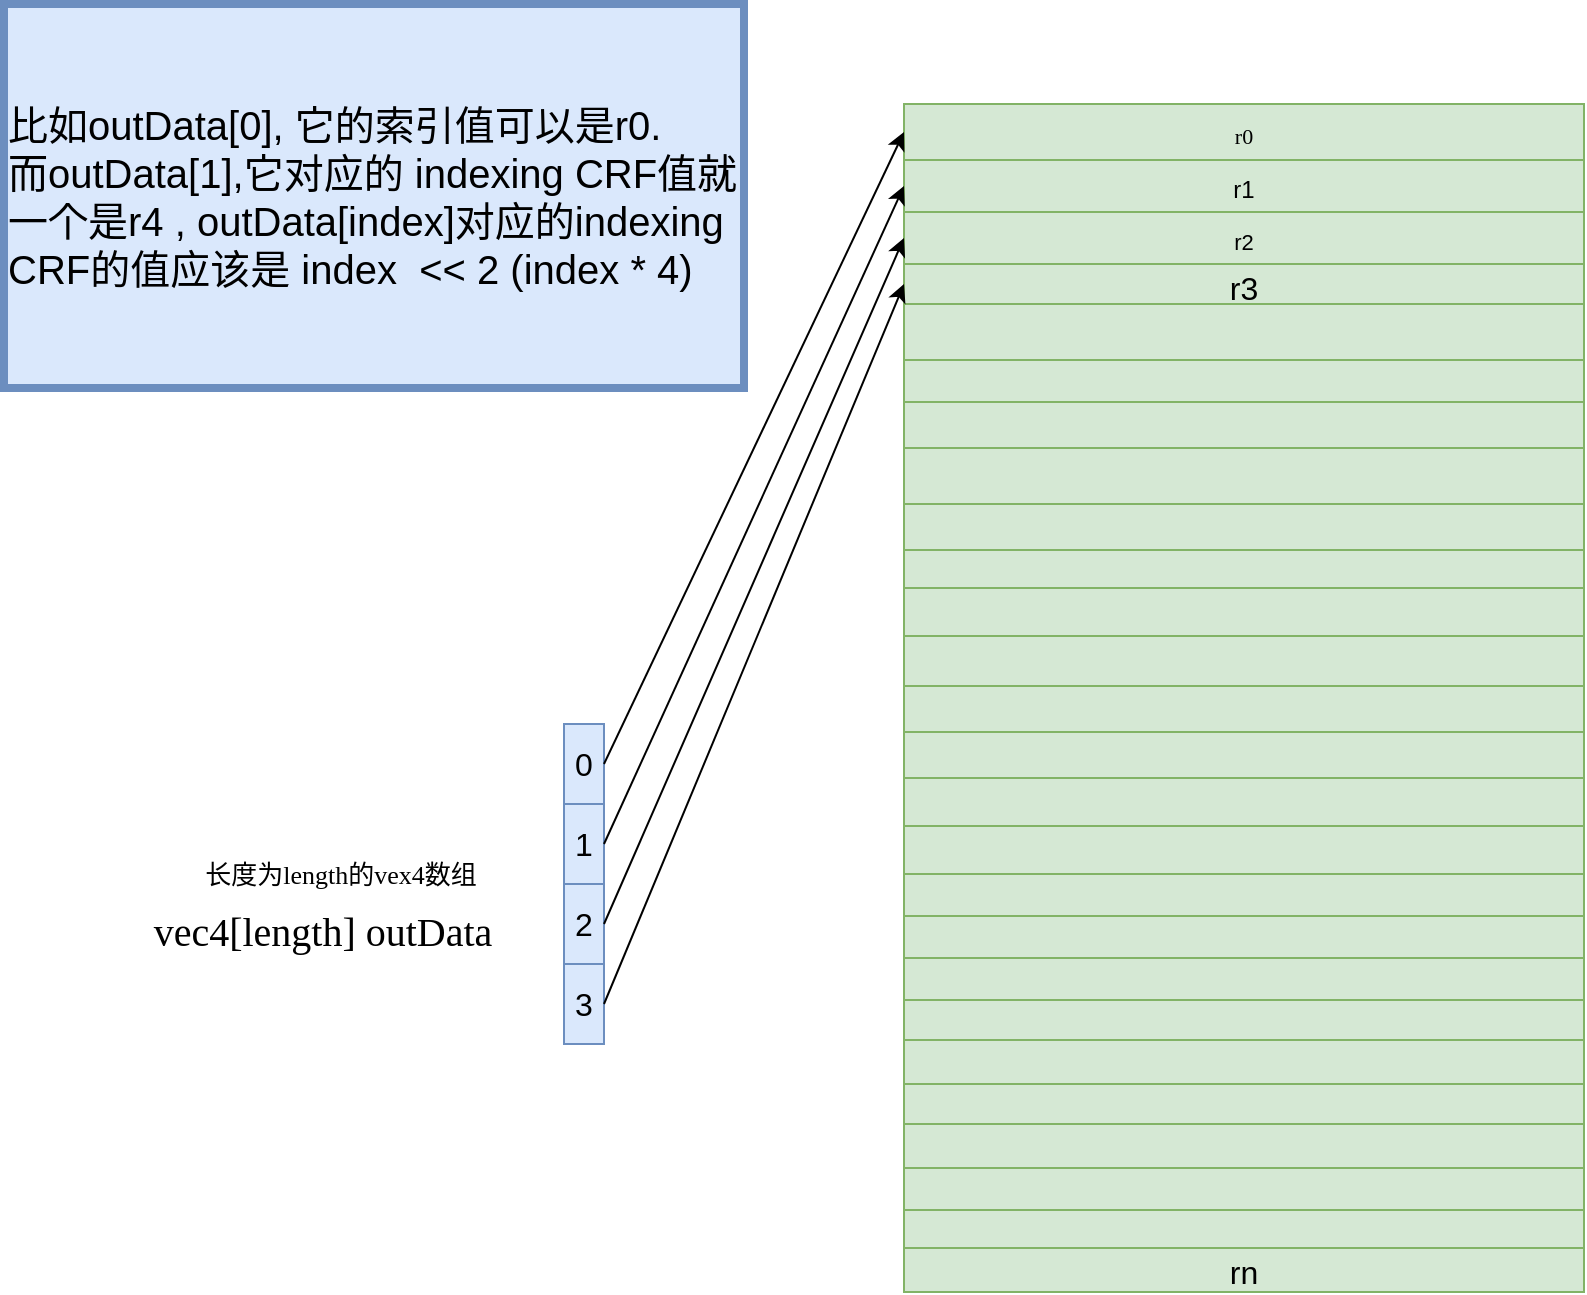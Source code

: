<mxfile version="21.6.3" type="github">
  <diagram name="第 1 页" id="V-5El9NdAYudc2t81AwE">
    <mxGraphModel dx="2261" dy="747" grid="0" gridSize="10" guides="1" tooltips="1" connect="1" arrows="1" fold="1" page="1" pageScale="1" pageWidth="827" pageHeight="1169" math="0" shadow="0">
      <root>
        <mxCell id="0" />
        <mxCell id="1" parent="0" />
        <mxCell id="VrlO5k5-_3cySzWohYTz-33" value="" style="group" vertex="1" connectable="0" parent="1">
          <mxGeometry x="-420" y="450" width="299" height="58" as="geometry" />
        </mxCell>
        <mxCell id="VrlO5k5-_3cySzWohYTz-31" value="&lt;font face=&quot;Consolas&quot;&gt;&lt;span style=&quot;font-size: 20px;&quot;&gt;vec4[length] outData&lt;/span&gt;&lt;/font&gt;" style="text;html=1;strokeColor=none;fillColor=none;align=center;verticalAlign=middle;whiteSpace=wrap;rounded=0;" vertex="1" parent="VrlO5k5-_3cySzWohYTz-33">
          <mxGeometry y="28" width="299" height="30" as="geometry" />
        </mxCell>
        <mxCell id="VrlO5k5-_3cySzWohYTz-32" value="&lt;font style=&quot;font-size: 13px;&quot; face=&quot;Consolas&quot;&gt;长度为length的vex4数组&lt;/font&gt;" style="text;html=1;strokeColor=none;fillColor=none;align=center;verticalAlign=middle;whiteSpace=wrap;rounded=0;" vertex="1" parent="VrlO5k5-_3cySzWohYTz-33">
          <mxGeometry x="77.5" width="160.5" height="30" as="geometry" />
        </mxCell>
        <mxCell id="VrlO5k5-_3cySzWohYTz-131" value="" style="shape=table;startSize=0;container=1;collapsible=0;childLayout=tableLayout;fontSize=16;fillColor=#d5e8d4;strokeColor=#82b366;fontFamily=Consolas;" vertex="1" parent="1">
          <mxGeometry x="20" y="80" width="340" height="594" as="geometry" />
        </mxCell>
        <mxCell id="VrlO5k5-_3cySzWohYTz-301" style="shape=tableRow;horizontal=0;startSize=0;swimlaneHead=0;swimlaneBody=0;strokeColor=inherit;top=0;left=0;bottom=0;right=0;collapsible=0;dropTarget=0;fillColor=none;points=[[0,0.5],[1,0.5]];portConstraint=eastwest;fontSize=16;" vertex="1" parent="VrlO5k5-_3cySzWohYTz-131">
          <mxGeometry width="340" height="28" as="geometry" />
        </mxCell>
        <mxCell id="VrlO5k5-_3cySzWohYTz-302" value="&lt;font style=&quot;font-size: 11px;&quot; face=&quot;Consolas&quot;&gt;r0&lt;/font&gt;" style="shape=partialRectangle;html=1;whiteSpace=wrap;connectable=0;strokeColor=inherit;overflow=hidden;fillColor=none;top=0;left=0;bottom=0;right=0;pointerEvents=1;fontSize=16;" vertex="1" parent="VrlO5k5-_3cySzWohYTz-301">
          <mxGeometry width="340" height="28" as="geometry">
            <mxRectangle width="340" height="28" as="alternateBounds" />
          </mxGeometry>
        </mxCell>
        <mxCell id="VrlO5k5-_3cySzWohYTz-288" style="shape=tableRow;horizontal=0;startSize=0;swimlaneHead=0;swimlaneBody=0;strokeColor=inherit;top=0;left=0;bottom=0;right=0;collapsible=0;dropTarget=0;fillColor=none;points=[[0,0.5],[1,0.5]];portConstraint=eastwest;fontSize=16;" vertex="1" parent="VrlO5k5-_3cySzWohYTz-131">
          <mxGeometry y="28" width="340" height="26" as="geometry" />
        </mxCell>
        <mxCell id="VrlO5k5-_3cySzWohYTz-289" value="&lt;font style=&quot;font-size: 12px;&quot;&gt;r1&lt;/font&gt;" style="shape=partialRectangle;html=1;whiteSpace=wrap;connectable=0;strokeColor=inherit;overflow=hidden;fillColor=none;top=0;left=0;bottom=0;right=0;pointerEvents=1;fontSize=16;" vertex="1" parent="VrlO5k5-_3cySzWohYTz-288">
          <mxGeometry width="340" height="26" as="geometry">
            <mxRectangle width="340" height="26" as="alternateBounds" />
          </mxGeometry>
        </mxCell>
        <mxCell id="VrlO5k5-_3cySzWohYTz-275" style="shape=tableRow;horizontal=0;startSize=0;swimlaneHead=0;swimlaneBody=0;strokeColor=inherit;top=0;left=0;bottom=0;right=0;collapsible=0;dropTarget=0;fillColor=none;points=[[0,0.5],[1,0.5]];portConstraint=eastwest;fontSize=16;" vertex="1" parent="VrlO5k5-_3cySzWohYTz-131">
          <mxGeometry y="54" width="340" height="26" as="geometry" />
        </mxCell>
        <mxCell id="VrlO5k5-_3cySzWohYTz-276" value="&lt;font style=&quot;font-size: 11px;&quot;&gt;r2&lt;/font&gt;" style="shape=partialRectangle;html=1;whiteSpace=wrap;connectable=0;strokeColor=inherit;overflow=hidden;fillColor=none;top=0;left=0;bottom=0;right=0;pointerEvents=1;fontSize=16;" vertex="1" parent="VrlO5k5-_3cySzWohYTz-275">
          <mxGeometry width="340" height="26" as="geometry">
            <mxRectangle width="340" height="26" as="alternateBounds" />
          </mxGeometry>
        </mxCell>
        <mxCell id="VrlO5k5-_3cySzWohYTz-262" style="shape=tableRow;horizontal=0;startSize=0;swimlaneHead=0;swimlaneBody=0;strokeColor=inherit;top=0;left=0;bottom=0;right=0;collapsible=0;dropTarget=0;fillColor=none;points=[[0,0.5],[1,0.5]];portConstraint=eastwest;fontSize=16;" vertex="1" parent="VrlO5k5-_3cySzWohYTz-131">
          <mxGeometry y="80" width="340" height="20" as="geometry" />
        </mxCell>
        <mxCell id="VrlO5k5-_3cySzWohYTz-263" value="r3" style="shape=partialRectangle;html=1;whiteSpace=wrap;connectable=0;strokeColor=inherit;overflow=hidden;fillColor=none;top=0;left=0;bottom=0;right=0;pointerEvents=1;fontSize=16;" vertex="1" parent="VrlO5k5-_3cySzWohYTz-262">
          <mxGeometry width="340" height="20" as="geometry">
            <mxRectangle width="340" height="20" as="alternateBounds" />
          </mxGeometry>
        </mxCell>
        <mxCell id="VrlO5k5-_3cySzWohYTz-249" style="shape=tableRow;horizontal=0;startSize=0;swimlaneHead=0;swimlaneBody=0;strokeColor=inherit;top=0;left=0;bottom=0;right=0;collapsible=0;dropTarget=0;fillColor=none;points=[[0,0.5],[1,0.5]];portConstraint=eastwest;fontSize=16;" vertex="1" parent="VrlO5k5-_3cySzWohYTz-131">
          <mxGeometry y="100" width="340" height="28" as="geometry" />
        </mxCell>
        <mxCell id="VrlO5k5-_3cySzWohYTz-250" style="shape=partialRectangle;html=1;whiteSpace=wrap;connectable=0;strokeColor=inherit;overflow=hidden;fillColor=none;top=0;left=0;bottom=0;right=0;pointerEvents=1;fontSize=16;" vertex="1" parent="VrlO5k5-_3cySzWohYTz-249">
          <mxGeometry width="340" height="28" as="geometry">
            <mxRectangle width="340" height="28" as="alternateBounds" />
          </mxGeometry>
        </mxCell>
        <mxCell id="VrlO5k5-_3cySzWohYTz-236" style="shape=tableRow;horizontal=0;startSize=0;swimlaneHead=0;swimlaneBody=0;strokeColor=inherit;top=0;left=0;bottom=0;right=0;collapsible=0;dropTarget=0;fillColor=none;points=[[0,0.5],[1,0.5]];portConstraint=eastwest;fontSize=16;" vertex="1" parent="VrlO5k5-_3cySzWohYTz-131">
          <mxGeometry y="128" width="340" height="21" as="geometry" />
        </mxCell>
        <mxCell id="VrlO5k5-_3cySzWohYTz-237" style="shape=partialRectangle;html=1;whiteSpace=wrap;connectable=0;strokeColor=inherit;overflow=hidden;fillColor=none;top=0;left=0;bottom=0;right=0;pointerEvents=1;fontSize=16;" vertex="1" parent="VrlO5k5-_3cySzWohYTz-236">
          <mxGeometry width="340" height="21" as="geometry">
            <mxRectangle width="340" height="21" as="alternateBounds" />
          </mxGeometry>
        </mxCell>
        <mxCell id="VrlO5k5-_3cySzWohYTz-223" style="shape=tableRow;horizontal=0;startSize=0;swimlaneHead=0;swimlaneBody=0;strokeColor=inherit;top=0;left=0;bottom=0;right=0;collapsible=0;dropTarget=0;fillColor=none;points=[[0,0.5],[1,0.5]];portConstraint=eastwest;fontSize=16;" vertex="1" parent="VrlO5k5-_3cySzWohYTz-131">
          <mxGeometry y="149" width="340" height="23" as="geometry" />
        </mxCell>
        <mxCell id="VrlO5k5-_3cySzWohYTz-224" style="shape=partialRectangle;html=1;whiteSpace=wrap;connectable=0;strokeColor=inherit;overflow=hidden;fillColor=none;top=0;left=0;bottom=0;right=0;pointerEvents=1;fontSize=16;" vertex="1" parent="VrlO5k5-_3cySzWohYTz-223">
          <mxGeometry width="340" height="23" as="geometry">
            <mxRectangle width="340" height="23" as="alternateBounds" />
          </mxGeometry>
        </mxCell>
        <mxCell id="VrlO5k5-_3cySzWohYTz-210" style="shape=tableRow;horizontal=0;startSize=0;swimlaneHead=0;swimlaneBody=0;strokeColor=inherit;top=0;left=0;bottom=0;right=0;collapsible=0;dropTarget=0;fillColor=none;points=[[0,0.5],[1,0.5]];portConstraint=eastwest;fontSize=16;" vertex="1" parent="VrlO5k5-_3cySzWohYTz-131">
          <mxGeometry y="172" width="340" height="28" as="geometry" />
        </mxCell>
        <mxCell id="VrlO5k5-_3cySzWohYTz-211" style="shape=partialRectangle;html=1;whiteSpace=wrap;connectable=0;strokeColor=inherit;overflow=hidden;fillColor=none;top=0;left=0;bottom=0;right=0;pointerEvents=1;fontSize=16;" vertex="1" parent="VrlO5k5-_3cySzWohYTz-210">
          <mxGeometry width="340" height="28" as="geometry">
            <mxRectangle width="340" height="28" as="alternateBounds" />
          </mxGeometry>
        </mxCell>
        <mxCell id="VrlO5k5-_3cySzWohYTz-197" style="shape=tableRow;horizontal=0;startSize=0;swimlaneHead=0;swimlaneBody=0;strokeColor=inherit;top=0;left=0;bottom=0;right=0;collapsible=0;dropTarget=0;fillColor=none;points=[[0,0.5],[1,0.5]];portConstraint=eastwest;fontSize=16;" vertex="1" parent="VrlO5k5-_3cySzWohYTz-131">
          <mxGeometry y="200" width="340" height="23" as="geometry" />
        </mxCell>
        <mxCell id="VrlO5k5-_3cySzWohYTz-198" style="shape=partialRectangle;html=1;whiteSpace=wrap;connectable=0;strokeColor=inherit;overflow=hidden;fillColor=none;top=0;left=0;bottom=0;right=0;pointerEvents=1;fontSize=16;" vertex="1" parent="VrlO5k5-_3cySzWohYTz-197">
          <mxGeometry width="340" height="23" as="geometry">
            <mxRectangle width="340" height="23" as="alternateBounds" />
          </mxGeometry>
        </mxCell>
        <mxCell id="VrlO5k5-_3cySzWohYTz-132" value="" style="shape=tableRow;horizontal=0;startSize=0;swimlaneHead=0;swimlaneBody=0;strokeColor=inherit;top=0;left=0;bottom=0;right=0;collapsible=0;dropTarget=0;fillColor=none;points=[[0,0.5],[1,0.5]];portConstraint=eastwest;fontSize=16;" vertex="1" parent="VrlO5k5-_3cySzWohYTz-131">
          <mxGeometry y="223" width="340" height="19" as="geometry" />
        </mxCell>
        <mxCell id="VrlO5k5-_3cySzWohYTz-182" style="shape=partialRectangle;html=1;whiteSpace=wrap;connectable=0;strokeColor=inherit;overflow=hidden;fillColor=none;top=0;left=0;bottom=0;right=0;pointerEvents=1;fontSize=16;" vertex="1" parent="VrlO5k5-_3cySzWohYTz-132">
          <mxGeometry width="340" height="19" as="geometry">
            <mxRectangle width="340" height="19" as="alternateBounds" />
          </mxGeometry>
        </mxCell>
        <mxCell id="VrlO5k5-_3cySzWohYTz-572" style="shape=tableRow;horizontal=0;startSize=0;swimlaneHead=0;swimlaneBody=0;strokeColor=inherit;top=0;left=0;bottom=0;right=0;collapsible=0;dropTarget=0;fillColor=none;points=[[0,0.5],[1,0.5]];portConstraint=eastwest;fontSize=16;" vertex="1" parent="VrlO5k5-_3cySzWohYTz-131">
          <mxGeometry y="242" width="340" height="24" as="geometry" />
        </mxCell>
        <mxCell id="VrlO5k5-_3cySzWohYTz-573" style="shape=partialRectangle;html=1;whiteSpace=wrap;connectable=0;strokeColor=inherit;overflow=hidden;fillColor=none;top=0;left=0;bottom=0;right=0;pointerEvents=1;fontSize=16;" vertex="1" parent="VrlO5k5-_3cySzWohYTz-572">
          <mxGeometry width="340" height="24" as="geometry">
            <mxRectangle width="340" height="24" as="alternateBounds" />
          </mxGeometry>
        </mxCell>
        <mxCell id="VrlO5k5-_3cySzWohYTz-574" style="shape=tableRow;horizontal=0;startSize=0;swimlaneHead=0;swimlaneBody=0;strokeColor=inherit;top=0;left=0;bottom=0;right=0;collapsible=0;dropTarget=0;fillColor=none;points=[[0,0.5],[1,0.5]];portConstraint=eastwest;fontSize=16;" vertex="1" parent="VrlO5k5-_3cySzWohYTz-131">
          <mxGeometry y="266" width="340" height="25" as="geometry" />
        </mxCell>
        <mxCell id="VrlO5k5-_3cySzWohYTz-575" style="shape=partialRectangle;html=1;whiteSpace=wrap;connectable=0;strokeColor=inherit;overflow=hidden;fillColor=none;top=0;left=0;bottom=0;right=0;pointerEvents=1;fontSize=16;" vertex="1" parent="VrlO5k5-_3cySzWohYTz-574">
          <mxGeometry width="340" height="25" as="geometry">
            <mxRectangle width="340" height="25" as="alternateBounds" />
          </mxGeometry>
        </mxCell>
        <mxCell id="VrlO5k5-_3cySzWohYTz-576" style="shape=tableRow;horizontal=0;startSize=0;swimlaneHead=0;swimlaneBody=0;strokeColor=inherit;top=0;left=0;bottom=0;right=0;collapsible=0;dropTarget=0;fillColor=none;points=[[0,0.5],[1,0.5]];portConstraint=eastwest;fontSize=16;" vertex="1" parent="VrlO5k5-_3cySzWohYTz-131">
          <mxGeometry y="291" width="340" height="23" as="geometry" />
        </mxCell>
        <mxCell id="VrlO5k5-_3cySzWohYTz-577" style="shape=partialRectangle;html=1;whiteSpace=wrap;connectable=0;strokeColor=inherit;overflow=hidden;fillColor=none;top=0;left=0;bottom=0;right=0;pointerEvents=1;fontSize=16;" vertex="1" parent="VrlO5k5-_3cySzWohYTz-576">
          <mxGeometry width="340" height="23" as="geometry">
            <mxRectangle width="340" height="23" as="alternateBounds" />
          </mxGeometry>
        </mxCell>
        <mxCell id="VrlO5k5-_3cySzWohYTz-578" style="shape=tableRow;horizontal=0;startSize=0;swimlaneHead=0;swimlaneBody=0;strokeColor=inherit;top=0;left=0;bottom=0;right=0;collapsible=0;dropTarget=0;fillColor=none;points=[[0,0.5],[1,0.5]];portConstraint=eastwest;fontSize=16;" vertex="1" parent="VrlO5k5-_3cySzWohYTz-131">
          <mxGeometry y="314" width="340" height="23" as="geometry" />
        </mxCell>
        <mxCell id="VrlO5k5-_3cySzWohYTz-579" style="shape=partialRectangle;html=1;whiteSpace=wrap;connectable=0;strokeColor=inherit;overflow=hidden;fillColor=none;top=0;left=0;bottom=0;right=0;pointerEvents=1;fontSize=16;" vertex="1" parent="VrlO5k5-_3cySzWohYTz-578">
          <mxGeometry width="340" height="23" as="geometry">
            <mxRectangle width="340" height="23" as="alternateBounds" />
          </mxGeometry>
        </mxCell>
        <mxCell id="VrlO5k5-_3cySzWohYTz-580" style="shape=tableRow;horizontal=0;startSize=0;swimlaneHead=0;swimlaneBody=0;strokeColor=inherit;top=0;left=0;bottom=0;right=0;collapsible=0;dropTarget=0;fillColor=none;points=[[0,0.5],[1,0.5]];portConstraint=eastwest;fontSize=16;" vertex="1" parent="VrlO5k5-_3cySzWohYTz-131">
          <mxGeometry y="337" width="340" height="24" as="geometry" />
        </mxCell>
        <mxCell id="VrlO5k5-_3cySzWohYTz-581" style="shape=partialRectangle;html=1;whiteSpace=wrap;connectable=0;strokeColor=inherit;overflow=hidden;fillColor=none;top=0;left=0;bottom=0;right=0;pointerEvents=1;fontSize=16;" vertex="1" parent="VrlO5k5-_3cySzWohYTz-580">
          <mxGeometry width="340" height="24" as="geometry">
            <mxRectangle width="340" height="24" as="alternateBounds" />
          </mxGeometry>
        </mxCell>
        <mxCell id="VrlO5k5-_3cySzWohYTz-136" value="" style="shape=tableRow;horizontal=0;startSize=0;swimlaneHead=0;swimlaneBody=0;strokeColor=inherit;top=0;left=0;bottom=0;right=0;collapsible=0;dropTarget=0;fillColor=none;points=[[0,0.5],[1,0.5]];portConstraint=eastwest;fontSize=16;" vertex="1" parent="VrlO5k5-_3cySzWohYTz-131">
          <mxGeometry y="361" width="340" height="24" as="geometry" />
        </mxCell>
        <mxCell id="VrlO5k5-_3cySzWohYTz-183" style="shape=partialRectangle;html=1;whiteSpace=wrap;connectable=0;strokeColor=inherit;overflow=hidden;fillColor=none;top=0;left=0;bottom=0;right=0;pointerEvents=1;fontSize=16;" vertex="1" parent="VrlO5k5-_3cySzWohYTz-136">
          <mxGeometry width="340" height="24" as="geometry">
            <mxRectangle width="340" height="24" as="alternateBounds" />
          </mxGeometry>
        </mxCell>
        <mxCell id="VrlO5k5-_3cySzWohYTz-140" value="" style="shape=tableRow;horizontal=0;startSize=0;swimlaneHead=0;swimlaneBody=0;strokeColor=inherit;top=0;left=0;bottom=0;right=0;collapsible=0;dropTarget=0;fillColor=none;points=[[0,0.5],[1,0.5]];portConstraint=eastwest;fontSize=16;" vertex="1" parent="VrlO5k5-_3cySzWohYTz-131">
          <mxGeometry y="385" width="340" height="21" as="geometry" />
        </mxCell>
        <mxCell id="VrlO5k5-_3cySzWohYTz-184" style="shape=partialRectangle;html=1;whiteSpace=wrap;connectable=0;strokeColor=inherit;overflow=hidden;fillColor=none;top=0;left=0;bottom=0;right=0;pointerEvents=1;fontSize=16;" vertex="1" parent="VrlO5k5-_3cySzWohYTz-140">
          <mxGeometry width="340" height="21" as="geometry">
            <mxRectangle width="340" height="21" as="alternateBounds" />
          </mxGeometry>
        </mxCell>
        <mxCell id="VrlO5k5-_3cySzWohYTz-554" style="shape=tableRow;horizontal=0;startSize=0;swimlaneHead=0;swimlaneBody=0;strokeColor=inherit;top=0;left=0;bottom=0;right=0;collapsible=0;dropTarget=0;fillColor=none;points=[[0,0.5],[1,0.5]];portConstraint=eastwest;fontSize=16;" vertex="1" parent="VrlO5k5-_3cySzWohYTz-131">
          <mxGeometry y="406" width="340" height="21" as="geometry" />
        </mxCell>
        <mxCell id="VrlO5k5-_3cySzWohYTz-555" style="shape=partialRectangle;html=1;whiteSpace=wrap;connectable=0;strokeColor=inherit;overflow=hidden;fillColor=none;top=0;left=0;bottom=0;right=0;pointerEvents=1;fontSize=16;" vertex="1" parent="VrlO5k5-_3cySzWohYTz-554">
          <mxGeometry width="340" height="21" as="geometry">
            <mxRectangle width="340" height="21" as="alternateBounds" />
          </mxGeometry>
        </mxCell>
        <mxCell id="VrlO5k5-_3cySzWohYTz-556" style="shape=tableRow;horizontal=0;startSize=0;swimlaneHead=0;swimlaneBody=0;strokeColor=inherit;top=0;left=0;bottom=0;right=0;collapsible=0;dropTarget=0;fillColor=none;points=[[0,0.5],[1,0.5]];portConstraint=eastwest;fontSize=16;" vertex="1" parent="VrlO5k5-_3cySzWohYTz-131">
          <mxGeometry y="427" width="340" height="21" as="geometry" />
        </mxCell>
        <mxCell id="VrlO5k5-_3cySzWohYTz-557" style="shape=partialRectangle;html=1;whiteSpace=wrap;connectable=0;strokeColor=inherit;overflow=hidden;fillColor=none;top=0;left=0;bottom=0;right=0;pointerEvents=1;fontSize=16;" vertex="1" parent="VrlO5k5-_3cySzWohYTz-556">
          <mxGeometry width="340" height="21" as="geometry">
            <mxRectangle width="340" height="21" as="alternateBounds" />
          </mxGeometry>
        </mxCell>
        <mxCell id="VrlO5k5-_3cySzWohYTz-558" style="shape=tableRow;horizontal=0;startSize=0;swimlaneHead=0;swimlaneBody=0;strokeColor=inherit;top=0;left=0;bottom=0;right=0;collapsible=0;dropTarget=0;fillColor=none;points=[[0,0.5],[1,0.5]];portConstraint=eastwest;fontSize=16;" vertex="1" parent="VrlO5k5-_3cySzWohYTz-131">
          <mxGeometry y="448" width="340" height="20" as="geometry" />
        </mxCell>
        <mxCell id="VrlO5k5-_3cySzWohYTz-559" style="shape=partialRectangle;html=1;whiteSpace=wrap;connectable=0;strokeColor=inherit;overflow=hidden;fillColor=none;top=0;left=0;bottom=0;right=0;pointerEvents=1;fontSize=16;" vertex="1" parent="VrlO5k5-_3cySzWohYTz-558">
          <mxGeometry width="340" height="20" as="geometry">
            <mxRectangle width="340" height="20" as="alternateBounds" />
          </mxGeometry>
        </mxCell>
        <mxCell id="VrlO5k5-_3cySzWohYTz-560" style="shape=tableRow;horizontal=0;startSize=0;swimlaneHead=0;swimlaneBody=0;strokeColor=inherit;top=0;left=0;bottom=0;right=0;collapsible=0;dropTarget=0;fillColor=none;points=[[0,0.5],[1,0.5]];portConstraint=eastwest;fontSize=16;" vertex="1" parent="VrlO5k5-_3cySzWohYTz-131">
          <mxGeometry y="468" width="340" height="22" as="geometry" />
        </mxCell>
        <mxCell id="VrlO5k5-_3cySzWohYTz-561" style="shape=partialRectangle;html=1;whiteSpace=wrap;connectable=0;strokeColor=inherit;overflow=hidden;fillColor=none;top=0;left=0;bottom=0;right=0;pointerEvents=1;fontSize=16;" vertex="1" parent="VrlO5k5-_3cySzWohYTz-560">
          <mxGeometry width="340" height="22" as="geometry">
            <mxRectangle width="340" height="22" as="alternateBounds" />
          </mxGeometry>
        </mxCell>
        <mxCell id="VrlO5k5-_3cySzWohYTz-562" style="shape=tableRow;horizontal=0;startSize=0;swimlaneHead=0;swimlaneBody=0;strokeColor=inherit;top=0;left=0;bottom=0;right=0;collapsible=0;dropTarget=0;fillColor=none;points=[[0,0.5],[1,0.5]];portConstraint=eastwest;fontSize=16;" vertex="1" parent="VrlO5k5-_3cySzWohYTz-131">
          <mxGeometry y="490" width="340" height="20" as="geometry" />
        </mxCell>
        <mxCell id="VrlO5k5-_3cySzWohYTz-563" style="shape=partialRectangle;html=1;whiteSpace=wrap;connectable=0;strokeColor=inherit;overflow=hidden;fillColor=none;top=0;left=0;bottom=0;right=0;pointerEvents=1;fontSize=16;" vertex="1" parent="VrlO5k5-_3cySzWohYTz-562">
          <mxGeometry width="340" height="20" as="geometry">
            <mxRectangle width="340" height="20" as="alternateBounds" />
          </mxGeometry>
        </mxCell>
        <mxCell id="VrlO5k5-_3cySzWohYTz-564" style="shape=tableRow;horizontal=0;startSize=0;swimlaneHead=0;swimlaneBody=0;strokeColor=inherit;top=0;left=0;bottom=0;right=0;collapsible=0;dropTarget=0;fillColor=none;points=[[0,0.5],[1,0.5]];portConstraint=eastwest;fontSize=16;" vertex="1" parent="VrlO5k5-_3cySzWohYTz-131">
          <mxGeometry y="510" width="340" height="22" as="geometry" />
        </mxCell>
        <mxCell id="VrlO5k5-_3cySzWohYTz-565" style="shape=partialRectangle;html=1;whiteSpace=wrap;connectable=0;strokeColor=inherit;overflow=hidden;fillColor=none;top=0;left=0;bottom=0;right=0;pointerEvents=1;fontSize=16;" vertex="1" parent="VrlO5k5-_3cySzWohYTz-564">
          <mxGeometry width="340" height="22" as="geometry">
            <mxRectangle width="340" height="22" as="alternateBounds" />
          </mxGeometry>
        </mxCell>
        <mxCell id="VrlO5k5-_3cySzWohYTz-566" style="shape=tableRow;horizontal=0;startSize=0;swimlaneHead=0;swimlaneBody=0;strokeColor=inherit;top=0;left=0;bottom=0;right=0;collapsible=0;dropTarget=0;fillColor=none;points=[[0,0.5],[1,0.5]];portConstraint=eastwest;fontSize=16;" vertex="1" parent="VrlO5k5-_3cySzWohYTz-131">
          <mxGeometry y="532" width="340" height="21" as="geometry" />
        </mxCell>
        <mxCell id="VrlO5k5-_3cySzWohYTz-567" style="shape=partialRectangle;html=1;whiteSpace=wrap;connectable=0;strokeColor=inherit;overflow=hidden;fillColor=none;top=0;left=0;bottom=0;right=0;pointerEvents=1;fontSize=16;" vertex="1" parent="VrlO5k5-_3cySzWohYTz-566">
          <mxGeometry width="340" height="21" as="geometry">
            <mxRectangle width="340" height="21" as="alternateBounds" />
          </mxGeometry>
        </mxCell>
        <mxCell id="VrlO5k5-_3cySzWohYTz-568" style="shape=tableRow;horizontal=0;startSize=0;swimlaneHead=0;swimlaneBody=0;strokeColor=inherit;top=0;left=0;bottom=0;right=0;collapsible=0;dropTarget=0;fillColor=none;points=[[0,0.5],[1,0.5]];portConstraint=eastwest;fontSize=16;" vertex="1" parent="VrlO5k5-_3cySzWohYTz-131">
          <mxGeometry y="553" width="340" height="19" as="geometry" />
        </mxCell>
        <mxCell id="VrlO5k5-_3cySzWohYTz-569" style="shape=partialRectangle;html=1;whiteSpace=wrap;connectable=0;strokeColor=inherit;overflow=hidden;fillColor=none;top=0;left=0;bottom=0;right=0;pointerEvents=1;fontSize=16;" vertex="1" parent="VrlO5k5-_3cySzWohYTz-568">
          <mxGeometry width="340" height="19" as="geometry">
            <mxRectangle width="340" height="19" as="alternateBounds" />
          </mxGeometry>
        </mxCell>
        <mxCell id="VrlO5k5-_3cySzWohYTz-570" style="shape=tableRow;horizontal=0;startSize=0;swimlaneHead=0;swimlaneBody=0;strokeColor=inherit;top=0;left=0;bottom=0;right=0;collapsible=0;dropTarget=0;fillColor=none;points=[[0,0.5],[1,0.5]];portConstraint=eastwest;fontSize=16;" vertex="1" parent="VrlO5k5-_3cySzWohYTz-131">
          <mxGeometry y="572" width="340" height="22" as="geometry" />
        </mxCell>
        <mxCell id="VrlO5k5-_3cySzWohYTz-571" value="rn" style="shape=partialRectangle;html=1;whiteSpace=wrap;connectable=0;strokeColor=inherit;overflow=hidden;fillColor=none;top=0;left=0;bottom=0;right=0;pointerEvents=1;fontSize=16;" vertex="1" parent="VrlO5k5-_3cySzWohYTz-570">
          <mxGeometry width="340" height="22" as="geometry">
            <mxRectangle width="340" height="22" as="alternateBounds" />
          </mxGeometry>
        </mxCell>
        <mxCell id="VrlO5k5-_3cySzWohYTz-582" value="" style="shape=table;startSize=0;container=1;collapsible=0;childLayout=tableLayout;fontSize=16;fillColor=#dae8fc;strokeColor=#6c8ebf;" vertex="1" parent="1">
          <mxGeometry x="-150" y="390" width="20" height="160" as="geometry" />
        </mxCell>
        <mxCell id="VrlO5k5-_3cySzWohYTz-583" value="" style="shape=tableRow;horizontal=0;startSize=0;swimlaneHead=0;swimlaneBody=0;strokeColor=inherit;top=0;left=0;bottom=0;right=0;collapsible=0;dropTarget=0;fillColor=none;points=[[0,0.5],[1,0.5]];portConstraint=eastwest;fontSize=16;" vertex="1" parent="VrlO5k5-_3cySzWohYTz-582">
          <mxGeometry width="20" height="40" as="geometry" />
        </mxCell>
        <mxCell id="VrlO5k5-_3cySzWohYTz-584" value="0" style="shape=partialRectangle;html=1;whiteSpace=wrap;connectable=0;strokeColor=inherit;overflow=hidden;fillColor=none;top=0;left=0;bottom=0;right=0;pointerEvents=1;fontSize=16;" vertex="1" parent="VrlO5k5-_3cySzWohYTz-583">
          <mxGeometry width="20" height="40" as="geometry">
            <mxRectangle width="20" height="40" as="alternateBounds" />
          </mxGeometry>
        </mxCell>
        <mxCell id="VrlO5k5-_3cySzWohYTz-587" value="" style="shape=tableRow;horizontal=0;startSize=0;swimlaneHead=0;swimlaneBody=0;strokeColor=inherit;top=0;left=0;bottom=0;right=0;collapsible=0;dropTarget=0;fillColor=none;points=[[0,0.5],[1,0.5]];portConstraint=eastwest;fontSize=16;" vertex="1" parent="VrlO5k5-_3cySzWohYTz-582">
          <mxGeometry y="40" width="20" height="40" as="geometry" />
        </mxCell>
        <mxCell id="VrlO5k5-_3cySzWohYTz-588" value="1" style="shape=partialRectangle;html=1;whiteSpace=wrap;connectable=0;strokeColor=inherit;overflow=hidden;fillColor=none;top=0;left=0;bottom=0;right=0;pointerEvents=1;fontSize=16;" vertex="1" parent="VrlO5k5-_3cySzWohYTz-587">
          <mxGeometry width="20" height="40" as="geometry">
            <mxRectangle width="20" height="40" as="alternateBounds" />
          </mxGeometry>
        </mxCell>
        <mxCell id="VrlO5k5-_3cySzWohYTz-591" value="" style="shape=tableRow;horizontal=0;startSize=0;swimlaneHead=0;swimlaneBody=0;strokeColor=inherit;top=0;left=0;bottom=0;right=0;collapsible=0;dropTarget=0;fillColor=none;points=[[0,0.5],[1,0.5]];portConstraint=eastwest;fontSize=16;" vertex="1" parent="VrlO5k5-_3cySzWohYTz-582">
          <mxGeometry y="80" width="20" height="40" as="geometry" />
        </mxCell>
        <mxCell id="VrlO5k5-_3cySzWohYTz-592" value="2" style="shape=partialRectangle;html=1;whiteSpace=wrap;connectable=0;strokeColor=inherit;overflow=hidden;fillColor=none;top=0;left=0;bottom=0;right=0;pointerEvents=1;fontSize=16;" vertex="1" parent="VrlO5k5-_3cySzWohYTz-591">
          <mxGeometry width="20" height="40" as="geometry">
            <mxRectangle width="20" height="40" as="alternateBounds" />
          </mxGeometry>
        </mxCell>
        <mxCell id="VrlO5k5-_3cySzWohYTz-595" style="shape=tableRow;horizontal=0;startSize=0;swimlaneHead=0;swimlaneBody=0;strokeColor=inherit;top=0;left=0;bottom=0;right=0;collapsible=0;dropTarget=0;fillColor=none;points=[[0,0.5],[1,0.5]];portConstraint=eastwest;fontSize=16;" vertex="1" parent="VrlO5k5-_3cySzWohYTz-582">
          <mxGeometry y="120" width="20" height="40" as="geometry" />
        </mxCell>
        <mxCell id="VrlO5k5-_3cySzWohYTz-596" value="3" style="shape=partialRectangle;html=1;whiteSpace=wrap;connectable=0;strokeColor=inherit;overflow=hidden;fillColor=none;top=0;left=0;bottom=0;right=0;pointerEvents=1;fontSize=16;" vertex="1" parent="VrlO5k5-_3cySzWohYTz-595">
          <mxGeometry width="20" height="40" as="geometry">
            <mxRectangle width="20" height="40" as="alternateBounds" />
          </mxGeometry>
        </mxCell>
        <mxCell id="VrlO5k5-_3cySzWohYTz-598" value="" style="endArrow=classic;html=1;rounded=0;entryX=0;entryY=0.5;entryDx=0;entryDy=0;" edge="1" parent="1" target="VrlO5k5-_3cySzWohYTz-301">
          <mxGeometry width="50" height="50" relative="1" as="geometry">
            <mxPoint x="-130" y="410" as="sourcePoint" />
            <mxPoint x="-80" y="360" as="targetPoint" />
          </mxGeometry>
        </mxCell>
        <mxCell id="VrlO5k5-_3cySzWohYTz-599" value="" style="endArrow=classic;html=1;rounded=0;entryX=0;entryY=0.5;entryDx=0;entryDy=0;" edge="1" parent="1" target="VrlO5k5-_3cySzWohYTz-288">
          <mxGeometry width="50" height="50" relative="1" as="geometry">
            <mxPoint x="-130" y="450" as="sourcePoint" />
            <mxPoint x="-80" y="400" as="targetPoint" />
          </mxGeometry>
        </mxCell>
        <mxCell id="VrlO5k5-_3cySzWohYTz-600" value="" style="endArrow=classic;html=1;rounded=0;entryX=0;entryY=0.5;entryDx=0;entryDy=0;" edge="1" parent="1" target="VrlO5k5-_3cySzWohYTz-275">
          <mxGeometry width="50" height="50" relative="1" as="geometry">
            <mxPoint x="-130" y="490" as="sourcePoint" />
            <mxPoint x="-80" y="440" as="targetPoint" />
          </mxGeometry>
        </mxCell>
        <mxCell id="VrlO5k5-_3cySzWohYTz-601" value="" style="endArrow=classic;html=1;rounded=0;entryX=0;entryY=0.5;entryDx=0;entryDy=0;" edge="1" parent="1" target="VrlO5k5-_3cySzWohYTz-262">
          <mxGeometry width="50" height="50" relative="1" as="geometry">
            <mxPoint x="-130" y="530" as="sourcePoint" />
            <mxPoint x="-80" y="480" as="targetPoint" />
          </mxGeometry>
        </mxCell>
        <mxCell id="VrlO5k5-_3cySzWohYTz-602" value="&lt;font style=&quot;font-size: 20px;&quot;&gt;比如outData[0], 它的索引值可以是r0.&lt;br&gt;而outData[1],它对应的 indexing CRF值就一个是r4 , outData[index]对应的indexing CRF的值应该是 index&amp;nbsp; &amp;lt;&amp;lt; 2 (index * 4)&amp;nbsp;&amp;nbsp;&lt;/font&gt;" style="text;html=1;strokeColor=#6c8ebf;fillColor=#dae8fc;align=left;verticalAlign=middle;whiteSpace=wrap;rounded=0;strokeWidth=4;" vertex="1" parent="1">
          <mxGeometry x="-430" y="30" width="370" height="192" as="geometry" />
        </mxCell>
      </root>
    </mxGraphModel>
  </diagram>
</mxfile>
